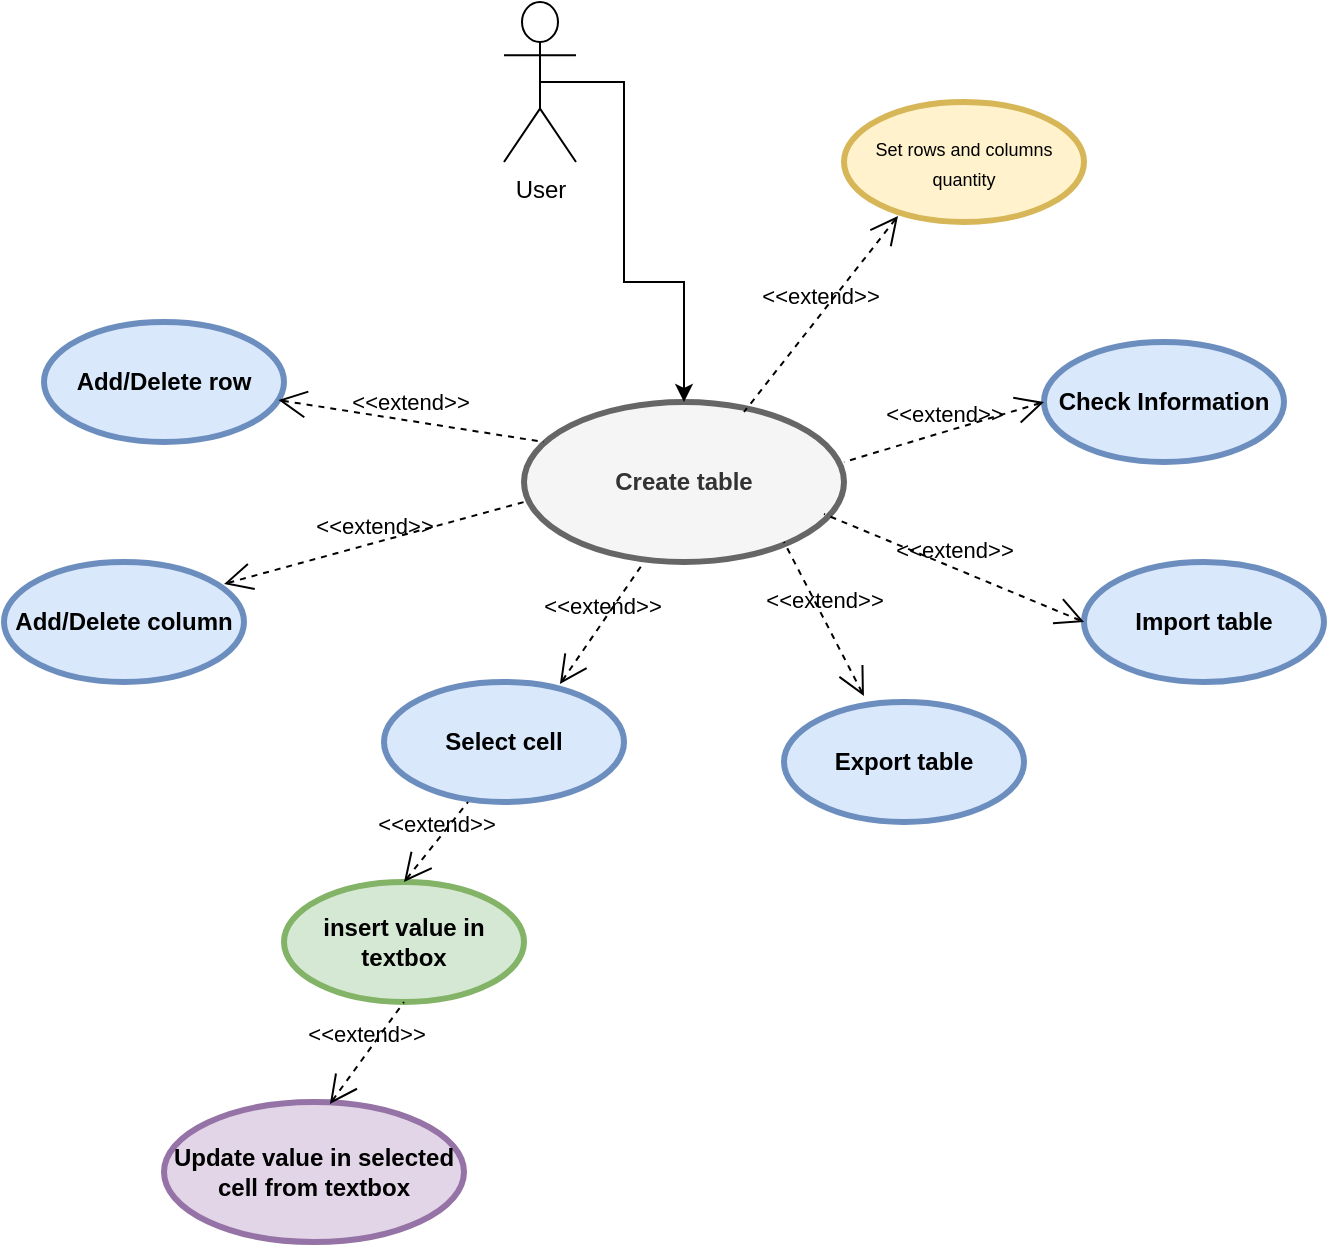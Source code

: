 <mxfile version="13.8.3" type="github">
  <diagram id="NNxyv4w95sROrcnXG4go" name="Page-1">
    <mxGraphModel dx="1422" dy="762" grid="1" gridSize="10" guides="1" tooltips="1" connect="1" arrows="1" fold="1" page="1" pageScale="1" pageWidth="827" pageHeight="1169" math="0" shadow="0">
      <root>
        <mxCell id="0" />
        <mxCell id="1" parent="0" />
        <mxCell id="O0ZnFKKJXps1SFIU4mWn-6" value="Create table" style="shape=ellipse;html=1;strokeWidth=3;fontStyle=1;whiteSpace=wrap;align=center;perimeter=ellipsePerimeter;fillColor=#f5f5f5;strokeColor=#666666;fontColor=#333333;" parent="1" vertex="1">
          <mxGeometry x="340" y="210" width="160" height="80" as="geometry" />
        </mxCell>
        <mxCell id="O0ZnFKKJXps1SFIU4mWn-7" value="&lt;span style=&quot;font-size: 9px ; font-weight: 400&quot;&gt;Set rows and columns quantity&lt;/span&gt;" style="shape=ellipse;html=1;strokeWidth=3;fontStyle=1;whiteSpace=wrap;align=center;perimeter=ellipsePerimeter;fillColor=#fff2cc;strokeColor=#d6b656;" parent="1" vertex="1">
          <mxGeometry x="500" y="60" width="120" height="60" as="geometry" />
        </mxCell>
        <mxCell id="O0ZnFKKJXps1SFIU4mWn-8" value="Add/Delete row" style="shape=ellipse;html=1;strokeWidth=3;fontStyle=1;whiteSpace=wrap;align=center;perimeter=ellipsePerimeter;fillColor=#dae8fc;strokeColor=#6c8ebf;" parent="1" vertex="1">
          <mxGeometry x="100" y="170" width="120" height="60" as="geometry" />
        </mxCell>
        <mxCell id="O0ZnFKKJXps1SFIU4mWn-9" value="Add/Delete column" style="shape=ellipse;html=1;strokeWidth=3;fontStyle=1;whiteSpace=wrap;align=center;perimeter=ellipsePerimeter;fillColor=#dae8fc;strokeColor=#6c8ebf;" parent="1" vertex="1">
          <mxGeometry x="80" y="290" width="120" height="60" as="geometry" />
        </mxCell>
        <mxCell id="O0ZnFKKJXps1SFIU4mWn-12" value="Select cell" style="shape=ellipse;html=1;strokeWidth=3;fontStyle=1;whiteSpace=wrap;align=center;perimeter=ellipsePerimeter;fillColor=#dae8fc;strokeColor=#6c8ebf;" parent="1" vertex="1">
          <mxGeometry x="270" y="350" width="120" height="60" as="geometry" />
        </mxCell>
        <mxCell id="O0ZnFKKJXps1SFIU4mWn-14" value="insert value in textbox" style="shape=ellipse;html=1;strokeWidth=3;fontStyle=1;whiteSpace=wrap;align=center;perimeter=ellipsePerimeter;fillColor=#d5e8d4;strokeColor=#82b366;" parent="1" vertex="1">
          <mxGeometry x="220" y="450" width="120" height="60" as="geometry" />
        </mxCell>
        <mxCell id="O0ZnFKKJXps1SFIU4mWn-16" value="Update value in selected cell from textbox" style="shape=ellipse;html=1;strokeWidth=3;fontStyle=1;whiteSpace=wrap;align=center;perimeter=ellipsePerimeter;fillColor=#e1d5e7;strokeColor=#9673a6;" parent="1" vertex="1">
          <mxGeometry x="160" y="560" width="150" height="70" as="geometry" />
        </mxCell>
        <mxCell id="O0ZnFKKJXps1SFIU4mWn-19" value="Check Information" style="shape=ellipse;html=1;strokeWidth=3;fontStyle=1;whiteSpace=wrap;align=center;perimeter=ellipsePerimeter;fillColor=#dae8fc;strokeColor=#6c8ebf;" parent="1" vertex="1">
          <mxGeometry x="600" y="180" width="120" height="60" as="geometry" />
        </mxCell>
        <mxCell id="wVCStp-tp10dQVRpbZqs-7" style="edgeStyle=orthogonalEdgeStyle;rounded=0;orthogonalLoop=1;jettySize=auto;html=1;exitX=0.5;exitY=0.5;exitDx=0;exitDy=0;exitPerimeter=0;entryX=0.5;entryY=0;entryDx=0;entryDy=0;" parent="1" source="O0ZnFKKJXps1SFIU4mWn-21" target="O0ZnFKKJXps1SFIU4mWn-6" edge="1">
          <mxGeometry relative="1" as="geometry">
            <Array as="points">
              <mxPoint x="390" y="50" />
              <mxPoint x="390" y="150" />
              <mxPoint x="420" y="150" />
            </Array>
          </mxGeometry>
        </mxCell>
        <mxCell id="O0ZnFKKJXps1SFIU4mWn-21" value="User" style="shape=umlActor;html=1;verticalLabelPosition=bottom;verticalAlign=top;align=center;" parent="1" vertex="1">
          <mxGeometry x="330" y="10" width="36" height="80" as="geometry" />
        </mxCell>
        <mxCell id="wVCStp-tp10dQVRpbZqs-1" value="Export table" style="shape=ellipse;html=1;strokeWidth=3;fontStyle=1;whiteSpace=wrap;align=center;perimeter=ellipsePerimeter;fillColor=#dae8fc;strokeColor=#6c8ebf;" parent="1" vertex="1">
          <mxGeometry x="470" y="360" width="120" height="60" as="geometry" />
        </mxCell>
        <mxCell id="wVCStp-tp10dQVRpbZqs-2" value="Import table" style="shape=ellipse;html=1;strokeWidth=3;fontStyle=1;whiteSpace=wrap;align=center;perimeter=ellipsePerimeter;fillColor=#dae8fc;strokeColor=#6c8ebf;" parent="1" vertex="1">
          <mxGeometry x="620" y="290" width="120" height="60" as="geometry" />
        </mxCell>
        <mxCell id="wVCStp-tp10dQVRpbZqs-9" value="&amp;lt;&amp;lt;extend&amp;gt;&amp;gt;" style="edgeStyle=none;html=1;startArrow=open;endArrow=none;startSize=12;verticalAlign=bottom;dashed=1;labelBackgroundColor=none;exitX=0.5;exitY=0;exitDx=0;exitDy=0;entryX=0.35;entryY=1;entryDx=0;entryDy=0;entryPerimeter=0;" parent="1" source="O0ZnFKKJXps1SFIU4mWn-14" target="O0ZnFKKJXps1SFIU4mWn-12" edge="1">
          <mxGeometry width="160" relative="1" as="geometry">
            <mxPoint x="400" y="400" as="sourcePoint" />
            <mxPoint x="560" y="400" as="targetPoint" />
          </mxGeometry>
        </mxCell>
        <mxCell id="wVCStp-tp10dQVRpbZqs-10" value="&amp;lt;&amp;lt;extend&amp;gt;&amp;gt;" style="edgeStyle=none;html=1;startArrow=open;endArrow=none;startSize=12;verticalAlign=bottom;dashed=1;labelBackgroundColor=none;entryX=0.5;entryY=1;entryDx=0;entryDy=0;exitX=0.553;exitY=0.014;exitDx=0;exitDy=0;exitPerimeter=0;" parent="1" target="O0ZnFKKJXps1SFIU4mWn-14" edge="1" source="O0ZnFKKJXps1SFIU4mWn-16">
          <mxGeometry width="160" relative="1" as="geometry">
            <mxPoint x="270" y="560" as="sourcePoint" />
            <mxPoint x="430" y="560" as="targetPoint" />
          </mxGeometry>
        </mxCell>
        <mxCell id="fhLiPNmBl6vI8PontJQt-1" value="&amp;lt;&amp;lt;extend&amp;gt;&amp;gt;" style="edgeStyle=none;html=1;startArrow=open;endArrow=none;startSize=12;verticalAlign=bottom;dashed=1;labelBackgroundColor=none;exitX=0.733;exitY=0.017;exitDx=0;exitDy=0;exitPerimeter=0;" edge="1" parent="1" source="O0ZnFKKJXps1SFIU4mWn-12">
          <mxGeometry width="160" relative="1" as="geometry">
            <mxPoint x="240" y="290" as="sourcePoint" />
            <mxPoint x="400" y="290" as="targetPoint" />
          </mxGeometry>
        </mxCell>
        <mxCell id="fhLiPNmBl6vI8PontJQt-2" value="&amp;lt;&amp;lt;extend&amp;gt;&amp;gt;" style="edgeStyle=none;html=1;startArrow=open;endArrow=none;startSize=12;verticalAlign=bottom;dashed=1;labelBackgroundColor=none;exitX=0.917;exitY=0.183;exitDx=0;exitDy=0;exitPerimeter=0;" edge="1" parent="1" source="O0ZnFKKJXps1SFIU4mWn-9">
          <mxGeometry width="160" relative="1" as="geometry">
            <mxPoint x="180" y="260" as="sourcePoint" />
            <mxPoint x="340" y="260" as="targetPoint" />
          </mxGeometry>
        </mxCell>
        <mxCell id="fhLiPNmBl6vI8PontJQt-3" value="&amp;lt;&amp;lt;extend&amp;gt;&amp;gt;" style="edgeStyle=none;html=1;startArrow=open;endArrow=none;startSize=12;verticalAlign=bottom;dashed=1;labelBackgroundColor=none;" edge="1" parent="1" source="O0ZnFKKJXps1SFIU4mWn-8">
          <mxGeometry width="160" relative="1" as="geometry">
            <mxPoint x="190" y="230" as="sourcePoint" />
            <mxPoint x="350" y="230" as="targetPoint" />
          </mxGeometry>
        </mxCell>
        <mxCell id="fhLiPNmBl6vI8PontJQt-4" value="&amp;lt;&amp;lt;extend&amp;gt;&amp;gt;" style="edgeStyle=none;html=1;startArrow=open;endArrow=none;startSize=12;verticalAlign=bottom;dashed=1;labelBackgroundColor=none;exitX=0.333;exitY=-0.05;exitDx=0;exitDy=0;exitPerimeter=0;" edge="1" parent="1" source="wVCStp-tp10dQVRpbZqs-1">
          <mxGeometry width="160" relative="1" as="geometry">
            <mxPoint x="310" y="280" as="sourcePoint" />
            <mxPoint x="470" y="280" as="targetPoint" />
          </mxGeometry>
        </mxCell>
        <mxCell id="fhLiPNmBl6vI8PontJQt-5" value="&amp;lt;&amp;lt;extend&amp;gt;&amp;gt;" style="edgeStyle=none;html=1;startArrow=open;endArrow=none;startSize=12;verticalAlign=bottom;dashed=1;labelBackgroundColor=none;exitX=0;exitY=0.5;exitDx=0;exitDy=0;" edge="1" parent="1" source="wVCStp-tp10dQVRpbZqs-2">
          <mxGeometry width="160" relative="1" as="geometry">
            <mxPoint x="340" y="249.5" as="sourcePoint" />
            <mxPoint x="490" y="266" as="targetPoint" />
          </mxGeometry>
        </mxCell>
        <mxCell id="fhLiPNmBl6vI8PontJQt-6" value="&amp;lt;&amp;lt;extend&amp;gt;&amp;gt;" style="edgeStyle=none;html=1;startArrow=open;endArrow=none;startSize=12;verticalAlign=bottom;dashed=1;labelBackgroundColor=none;exitX=0;exitY=0.5;exitDx=0;exitDy=0;" edge="1" parent="1" source="O0ZnFKKJXps1SFIU4mWn-19">
          <mxGeometry width="160" relative="1" as="geometry">
            <mxPoint x="330" y="240" as="sourcePoint" />
            <mxPoint x="500" y="240" as="targetPoint" />
          </mxGeometry>
        </mxCell>
        <mxCell id="fhLiPNmBl6vI8PontJQt-8" value="&amp;lt;&amp;lt;extend&amp;gt;&amp;gt;" style="edgeStyle=none;html=1;startArrow=open;endArrow=none;startSize=12;verticalAlign=bottom;dashed=1;labelBackgroundColor=none;exitX=0.225;exitY=0.95;exitDx=0;exitDy=0;exitPerimeter=0;" edge="1" parent="1" source="O0ZnFKKJXps1SFIU4mWn-7">
          <mxGeometry width="160" relative="1" as="geometry">
            <mxPoint x="550" y="185" as="sourcePoint" />
            <mxPoint x="450" y="215" as="targetPoint" />
          </mxGeometry>
        </mxCell>
      </root>
    </mxGraphModel>
  </diagram>
</mxfile>

